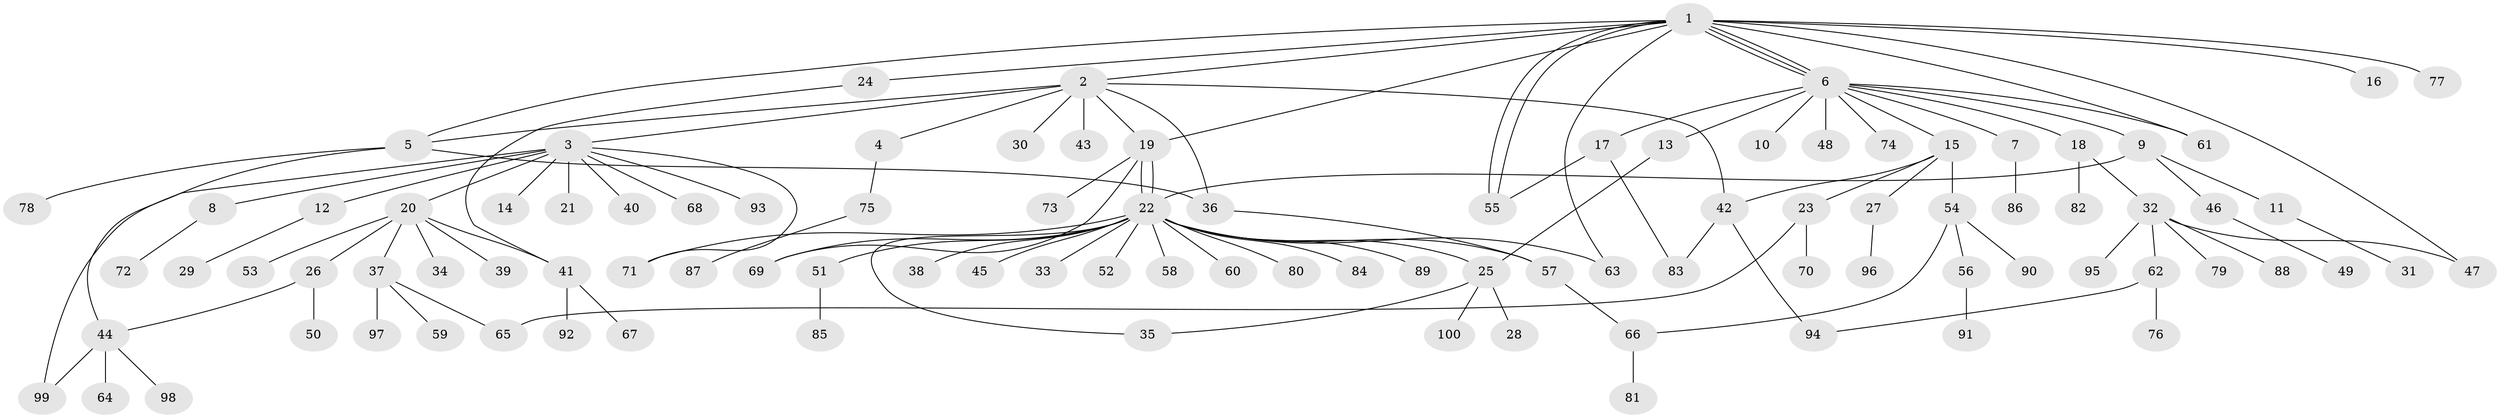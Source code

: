 // Generated by graph-tools (version 1.1) at 2025/01/03/09/25 03:01:49]
// undirected, 100 vertices, 124 edges
graph export_dot {
graph [start="1"]
  node [color=gray90,style=filled];
  1;
  2;
  3;
  4;
  5;
  6;
  7;
  8;
  9;
  10;
  11;
  12;
  13;
  14;
  15;
  16;
  17;
  18;
  19;
  20;
  21;
  22;
  23;
  24;
  25;
  26;
  27;
  28;
  29;
  30;
  31;
  32;
  33;
  34;
  35;
  36;
  37;
  38;
  39;
  40;
  41;
  42;
  43;
  44;
  45;
  46;
  47;
  48;
  49;
  50;
  51;
  52;
  53;
  54;
  55;
  56;
  57;
  58;
  59;
  60;
  61;
  62;
  63;
  64;
  65;
  66;
  67;
  68;
  69;
  70;
  71;
  72;
  73;
  74;
  75;
  76;
  77;
  78;
  79;
  80;
  81;
  82;
  83;
  84;
  85;
  86;
  87;
  88;
  89;
  90;
  91;
  92;
  93;
  94;
  95;
  96;
  97;
  98;
  99;
  100;
  1 -- 2;
  1 -- 5;
  1 -- 6;
  1 -- 6;
  1 -- 6;
  1 -- 16;
  1 -- 19;
  1 -- 24;
  1 -- 47;
  1 -- 55;
  1 -- 55;
  1 -- 61;
  1 -- 63;
  1 -- 77;
  2 -- 3;
  2 -- 4;
  2 -- 5;
  2 -- 19;
  2 -- 30;
  2 -- 36;
  2 -- 42;
  2 -- 43;
  3 -- 8;
  3 -- 12;
  3 -- 14;
  3 -- 20;
  3 -- 21;
  3 -- 40;
  3 -- 68;
  3 -- 71;
  3 -- 93;
  3 -- 99;
  4 -- 75;
  5 -- 36;
  5 -- 44;
  5 -- 78;
  6 -- 7;
  6 -- 9;
  6 -- 10;
  6 -- 13;
  6 -- 15;
  6 -- 17;
  6 -- 18;
  6 -- 48;
  6 -- 61;
  6 -- 74;
  7 -- 86;
  8 -- 72;
  9 -- 11;
  9 -- 22;
  9 -- 46;
  11 -- 31;
  12 -- 29;
  13 -- 25;
  15 -- 23;
  15 -- 27;
  15 -- 42;
  15 -- 54;
  17 -- 55;
  17 -- 83;
  18 -- 32;
  18 -- 82;
  19 -- 22;
  19 -- 22;
  19 -- 69;
  19 -- 73;
  20 -- 26;
  20 -- 34;
  20 -- 37;
  20 -- 39;
  20 -- 41;
  20 -- 53;
  22 -- 25;
  22 -- 33;
  22 -- 35;
  22 -- 38;
  22 -- 45;
  22 -- 51;
  22 -- 52;
  22 -- 57;
  22 -- 58;
  22 -- 60;
  22 -- 63;
  22 -- 69;
  22 -- 71;
  22 -- 80;
  22 -- 84;
  22 -- 89;
  23 -- 65;
  23 -- 70;
  24 -- 41;
  25 -- 28;
  25 -- 35;
  25 -- 100;
  26 -- 44;
  26 -- 50;
  27 -- 96;
  32 -- 47;
  32 -- 62;
  32 -- 79;
  32 -- 88;
  32 -- 95;
  36 -- 57;
  37 -- 59;
  37 -- 65;
  37 -- 97;
  41 -- 67;
  41 -- 92;
  42 -- 83;
  42 -- 94;
  44 -- 64;
  44 -- 98;
  44 -- 99;
  46 -- 49;
  51 -- 85;
  54 -- 56;
  54 -- 66;
  54 -- 90;
  56 -- 91;
  57 -- 66;
  62 -- 76;
  62 -- 94;
  66 -- 81;
  75 -- 87;
}
